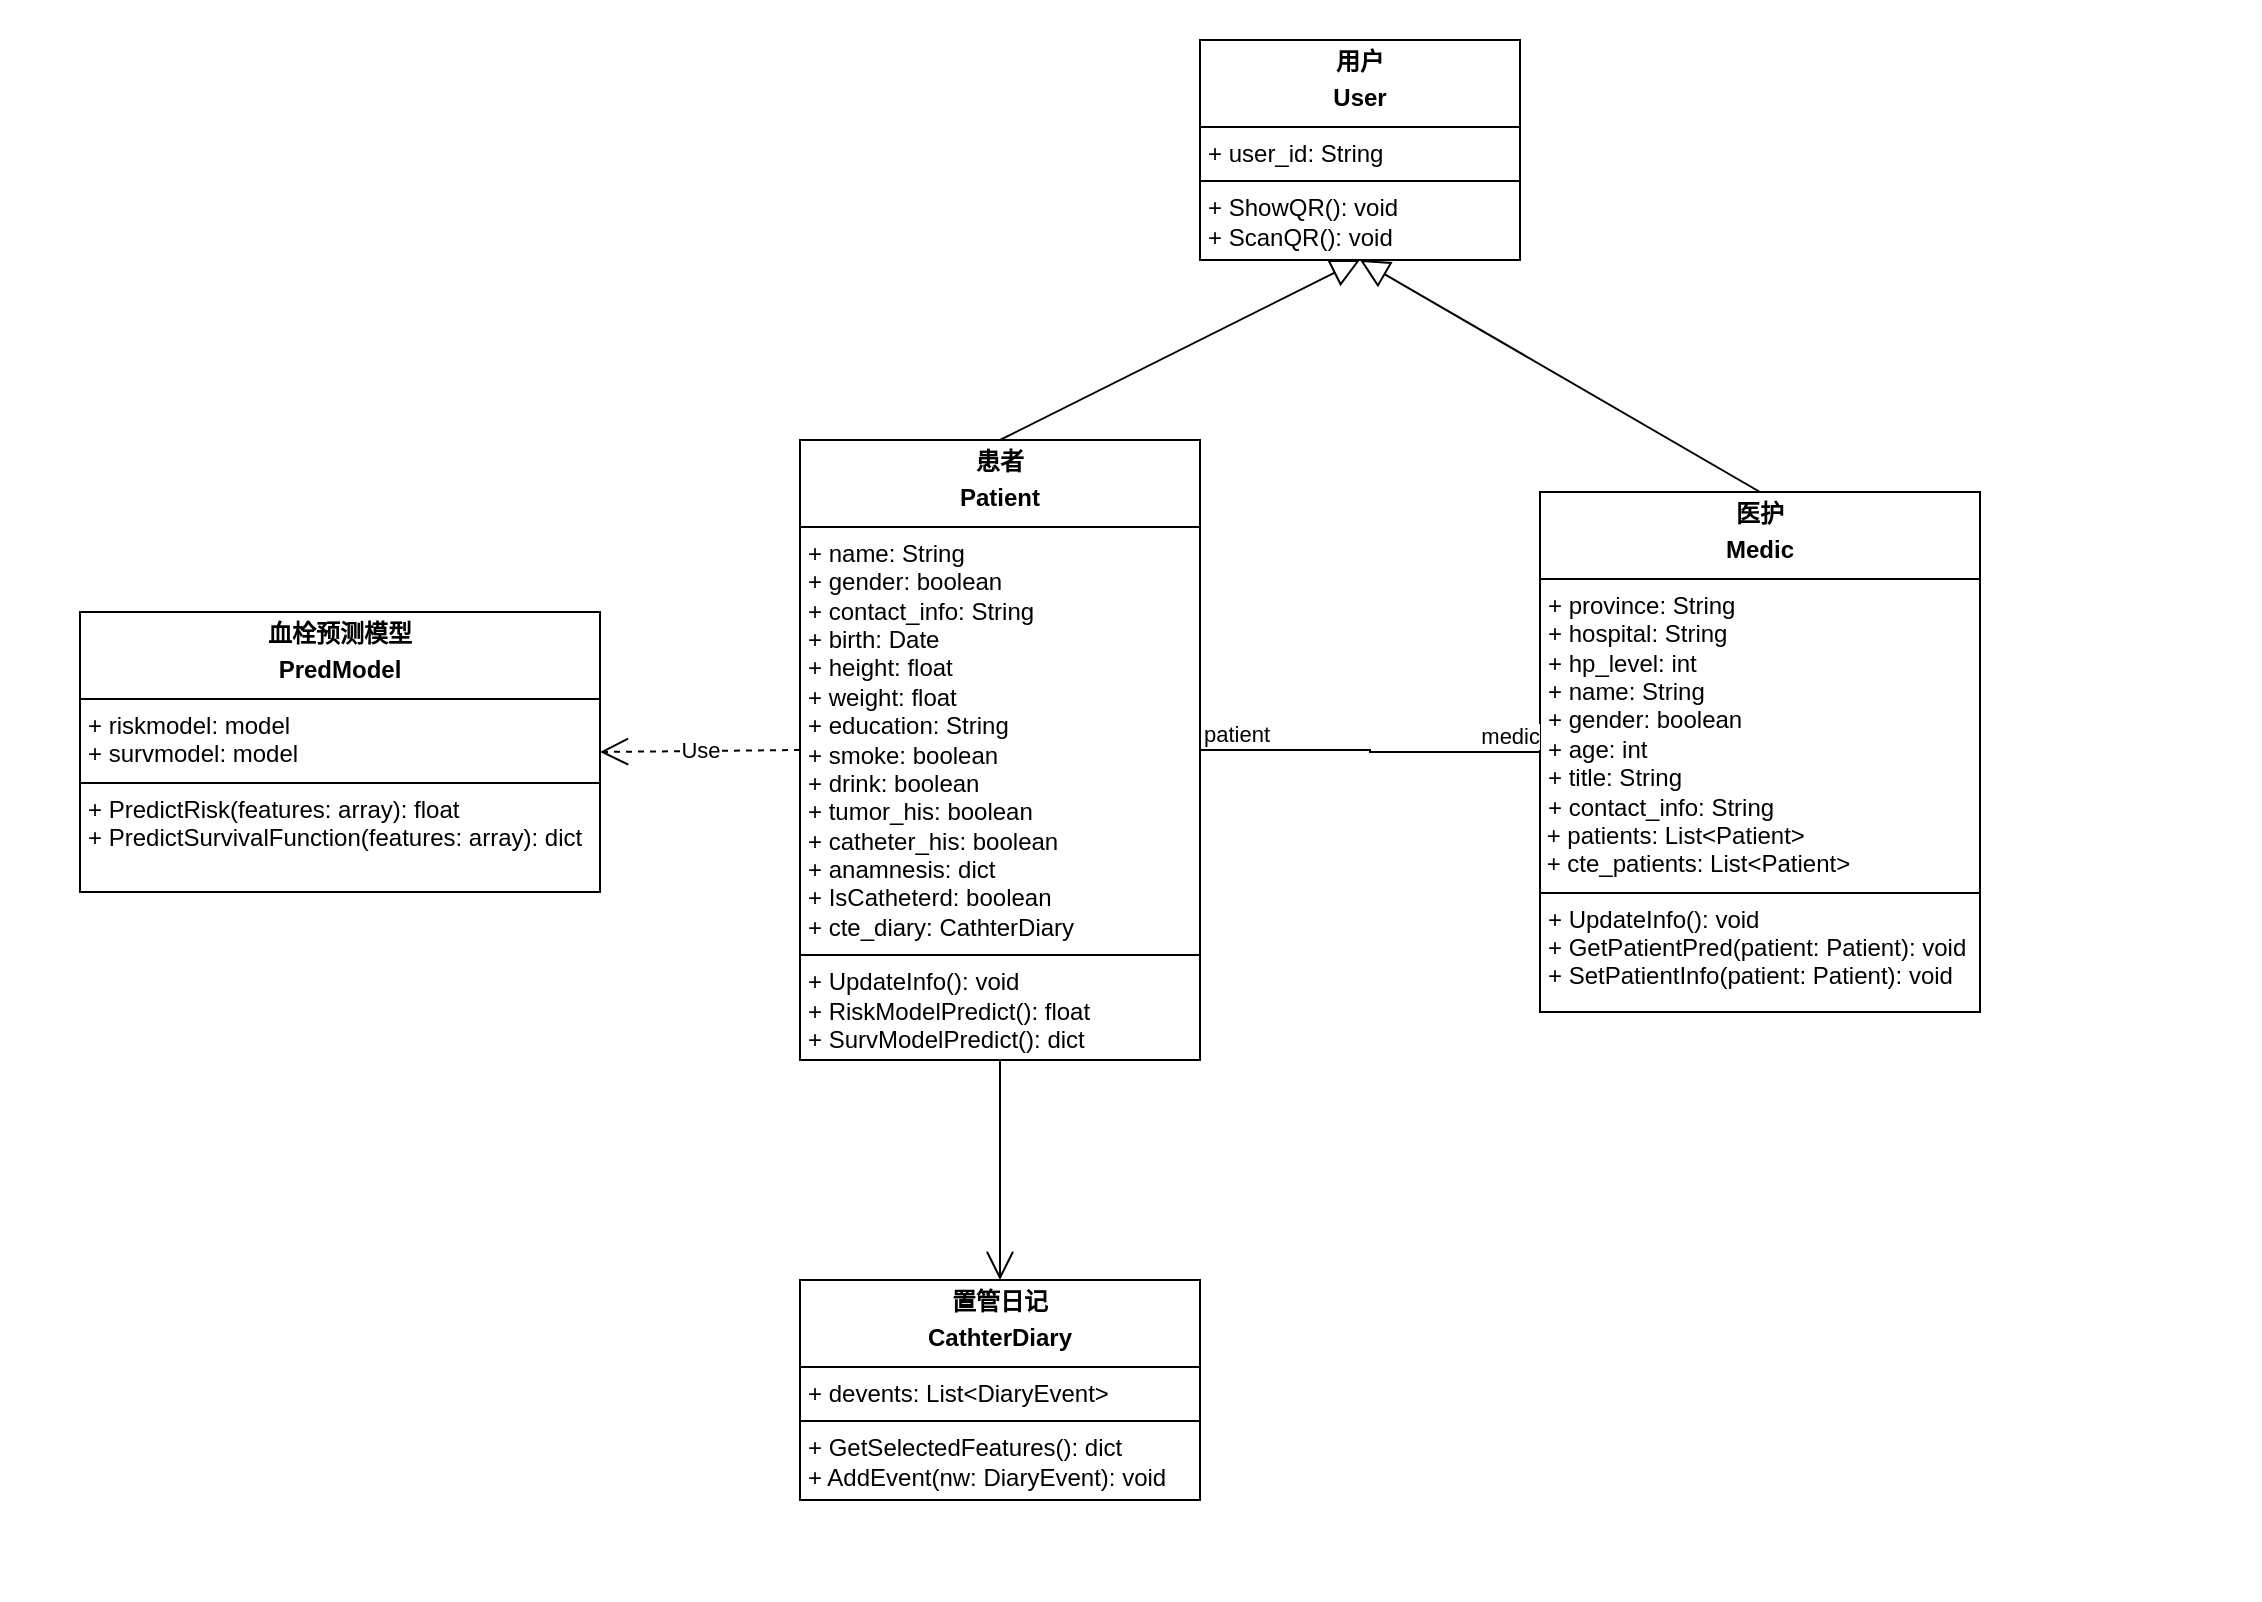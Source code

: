 <mxfile version="24.2.5" type="github">
  <diagram name="Page-1" id="9f46799a-70d6-7492-0946-bef42562c5a5">
    <mxGraphModel dx="2372" dy="686" grid="1" gridSize="10" guides="1" tooltips="1" connect="1" arrows="1" fold="1" page="1" pageScale="1" pageWidth="1100" pageHeight="850" background="none" math="0" shadow="0">
      <root>
        <mxCell id="0" />
        <mxCell id="1" parent="0" />
        <mxCell id="KEdp7Dv5nMZ1zNsUdraF-49" value="" style="rounded=0;whiteSpace=wrap;html=1;movable=1;resizable=1;rotatable=1;deletable=1;editable=1;locked=0;connectable=1;strokeColor=none;" vertex="1" parent="1">
          <mxGeometry x="-70" y="20" width="1130" height="800" as="geometry" />
        </mxCell>
        <mxCell id="KEdp7Dv5nMZ1zNsUdraF-30" value="&lt;p style=&quot;margin:0px;margin-top:4px;text-align:center;&quot;&gt;&lt;b&gt;置管日记&lt;/b&gt;&lt;/p&gt;&lt;p style=&quot;margin:0px;margin-top:4px;text-align:center;&quot;&gt;&lt;b&gt;CathterDiary&lt;/b&gt;&lt;/p&gt;&lt;hr size=&quot;1&quot; style=&quot;border-style:solid;&quot;&gt;&lt;p style=&quot;margin:0px;margin-left:4px;&quot;&gt;+ devents: List&amp;lt;DiaryEvent&amp;gt;&lt;/p&gt;&lt;hr size=&quot;1&quot; style=&quot;border-style:solid;&quot;&gt;&lt;p style=&quot;margin:0px;margin-left:4px;&quot;&gt;+ GetSelectedFeatures(): dict&lt;/p&gt;&lt;p style=&quot;margin:0px;margin-left:4px;&quot;&gt;+ AddEvent(nw: DiaryEvent): void&lt;/p&gt;" style="verticalAlign=top;align=left;overflow=fill;html=1;whiteSpace=wrap;" vertex="1" parent="1">
          <mxGeometry x="330" y="660" width="200" height="110" as="geometry" />
        </mxCell>
        <mxCell id="KEdp7Dv5nMZ1zNsUdraF-32" value="&lt;p style=&quot;margin:0px;margin-top:4px;text-align:center;&quot;&gt;&lt;b&gt;患者&lt;/b&gt;&lt;/p&gt;&lt;p style=&quot;margin:0px;margin-top:4px;text-align:center;&quot;&gt;&lt;b&gt;Patient&lt;/b&gt;&lt;/p&gt;&lt;hr size=&quot;1&quot; style=&quot;border-style:solid;&quot;&gt;&lt;p style=&quot;margin:0px;margin-left:4px;&quot;&gt;+ name: String&lt;/p&gt;&lt;p style=&quot;margin:0px;margin-left:4px;&quot;&gt;+ gender: boolean&lt;/p&gt;&lt;p style=&quot;margin:0px;margin-left:4px;&quot;&gt;+ contact_info: String&lt;/p&gt;&lt;p style=&quot;margin:0px;margin-left:4px;&quot;&gt;+ birth: Date&lt;/p&gt;&lt;p style=&quot;margin:0px;margin-left:4px;&quot;&gt;+ height: float&lt;/p&gt;&lt;p style=&quot;margin:0px;margin-left:4px;&quot;&gt;+ weight: float&lt;/p&gt;&lt;p style=&quot;margin:0px;margin-left:4px;&quot;&gt;+ education: String&lt;/p&gt;&lt;p style=&quot;margin:0px;margin-left:4px;&quot;&gt;+ smoke: boolean&lt;/p&gt;&lt;p style=&quot;margin:0px;margin-left:4px;&quot;&gt;+ drink: boolean&lt;/p&gt;&lt;p style=&quot;margin:0px;margin-left:4px;&quot;&gt;+ tumor_his: boolean&lt;/p&gt;&lt;p style=&quot;margin:0px;margin-left:4px;&quot;&gt;+ catheter_his: boolean&lt;/p&gt;&lt;p style=&quot;margin:0px;margin-left:4px;&quot;&gt;+ anamnesis: dict&lt;/p&gt;&lt;p style=&quot;margin:0px;margin-left:4px;&quot;&gt;+ IsCatheterd: boolean&lt;/p&gt;&lt;p style=&quot;margin:0px;margin-left:4px;&quot;&gt;+ cte_diary: CathterDiary&lt;/p&gt;&lt;hr size=&quot;1&quot; style=&quot;border-style:solid;&quot;&gt;&lt;p style=&quot;margin:0px;margin-left:4px;&quot;&gt;+ UpdateInfo(): void&lt;/p&gt;&lt;p style=&quot;margin:0px;margin-left:4px;&quot;&gt;+ RiskModelPredict(): float&lt;/p&gt;&lt;p style=&quot;margin:0px;margin-left:4px;&quot;&gt;+ SurvModelPredict(): dict&lt;/p&gt;" style="verticalAlign=top;align=left;overflow=fill;html=1;whiteSpace=wrap;" vertex="1" parent="1">
          <mxGeometry x="330" y="240" width="200" height="310" as="geometry" />
        </mxCell>
        <mxCell id="KEdp7Dv5nMZ1zNsUdraF-33" value="&lt;p style=&quot;margin:0px;margin-top:4px;text-align:center;&quot;&gt;&lt;b&gt;医护&lt;/b&gt;&lt;/p&gt;&lt;p style=&quot;margin:0px;margin-top:4px;text-align:center;&quot;&gt;&lt;b&gt;Medic&lt;/b&gt;&lt;/p&gt;&lt;hr size=&quot;1&quot; style=&quot;border-style:solid;&quot;&gt;&lt;p style=&quot;margin:0px;margin-left:4px;&quot;&gt;+ province: String&lt;/p&gt;&lt;p style=&quot;margin:0px;margin-left:4px;&quot;&gt;+ hospital: String&lt;/p&gt;&lt;p style=&quot;margin:0px;margin-left:4px;&quot;&gt;+ hp_level: int&lt;/p&gt;&lt;p style=&quot;margin:0px;margin-left:4px;&quot;&gt;+ name: String&lt;/p&gt;&lt;p style=&quot;margin:0px;margin-left:4px;&quot;&gt;+ gender: boolean&lt;/p&gt;&lt;p style=&quot;margin:0px;margin-left:4px;&quot;&gt;+ age: int&lt;/p&gt;&lt;p style=&quot;margin:0px;margin-left:4px;&quot;&gt;+ title: String&lt;/p&gt;&lt;p style=&quot;margin:0px;margin-left:4px;&quot;&gt;+ contact_info: String&lt;/p&gt;&amp;nbsp;+ patients: List&amp;lt;Patient&amp;gt;&lt;div&gt;&amp;nbsp;+ cte_patients: List&amp;lt;Patient&amp;gt;&lt;br&gt;&lt;hr size=&quot;1&quot; style=&quot;border-style:solid;&quot;&gt;&lt;p style=&quot;margin:0px;margin-left:4px;&quot;&gt;+ UpdateInfo(): void&lt;/p&gt;&lt;p style=&quot;margin:0px;margin-left:4px;&quot;&gt;+ GetPatientPred(patient: Patient): void&lt;/p&gt;&lt;p style=&quot;margin:0px;margin-left:4px;&quot;&gt;+ SetPatientInfo(patient: Patient): void&lt;/p&gt;&lt;p style=&quot;margin:0px;margin-left:4px;&quot;&gt;&lt;br&gt;&lt;/p&gt;&lt;/div&gt;" style="verticalAlign=top;align=left;overflow=fill;html=1;whiteSpace=wrap;" vertex="1" parent="1">
          <mxGeometry x="700" y="266" width="220" height="260" as="geometry" />
        </mxCell>
        <mxCell id="KEdp7Dv5nMZ1zNsUdraF-34" value="&lt;p style=&quot;margin:0px;margin-top:4px;text-align:center;&quot;&gt;&lt;b&gt;用户&lt;/b&gt;&lt;/p&gt;&lt;p style=&quot;margin:0px;margin-top:4px;text-align:center;&quot;&gt;&lt;b&gt;User&lt;/b&gt;&lt;/p&gt;&lt;hr size=&quot;1&quot; style=&quot;border-style:solid;&quot;&gt;&lt;p style=&quot;margin:0px;margin-left:4px;&quot;&gt;+ user_id: String&lt;/p&gt;&lt;hr size=&quot;1&quot; style=&quot;border-style:solid;&quot;&gt;&lt;p style=&quot;margin:0px;margin-left:4px;&quot;&gt;+ ShowQR(): void&lt;/p&gt;&lt;p style=&quot;margin:0px;margin-left:4px;&quot;&gt;+ ScanQR(): void&lt;/p&gt;" style="verticalAlign=top;align=left;overflow=fill;html=1;whiteSpace=wrap;" vertex="1" parent="1">
          <mxGeometry x="530" y="40" width="160" height="110" as="geometry" />
        </mxCell>
        <mxCell id="KEdp7Dv5nMZ1zNsUdraF-36" value="" style="edgeStyle=none;html=1;endSize=12;endArrow=block;endFill=0;rounded=0;exitX=0.5;exitY=0;exitDx=0;exitDy=0;entryX=0.5;entryY=1;entryDx=0;entryDy=0;" edge="1" parent="1" source="KEdp7Dv5nMZ1zNsUdraF-32" target="KEdp7Dv5nMZ1zNsUdraF-34">
          <mxGeometry width="160" relative="1" as="geometry">
            <mxPoint x="550" y="360" as="sourcePoint" />
            <mxPoint x="710" y="360" as="targetPoint" />
          </mxGeometry>
        </mxCell>
        <mxCell id="KEdp7Dv5nMZ1zNsUdraF-37" value="" style="edgeStyle=none;html=1;endSize=12;endArrow=block;endFill=0;rounded=0;exitX=0.5;exitY=0;exitDx=0;exitDy=0;entryX=0.5;entryY=1;entryDx=0;entryDy=0;" edge="1" parent="1" source="KEdp7Dv5nMZ1zNsUdraF-33" target="KEdp7Dv5nMZ1zNsUdraF-34">
          <mxGeometry width="160" relative="1" as="geometry">
            <mxPoint x="440" y="240" as="sourcePoint" />
            <mxPoint x="620" y="140" as="targetPoint" />
          </mxGeometry>
        </mxCell>
        <mxCell id="KEdp7Dv5nMZ1zNsUdraF-38" value="" style="endArrow=none;html=1;edgeStyle=orthogonalEdgeStyle;rounded=0;entryX=0;entryY=0.5;entryDx=0;entryDy=0;exitX=1;exitY=0.5;exitDx=0;exitDy=0;" edge="1" parent="1" source="KEdp7Dv5nMZ1zNsUdraF-32" target="KEdp7Dv5nMZ1zNsUdraF-33">
          <mxGeometry relative="1" as="geometry">
            <mxPoint x="540" y="410" as="sourcePoint" />
            <mxPoint x="720" y="420" as="targetPoint" />
          </mxGeometry>
        </mxCell>
        <mxCell id="KEdp7Dv5nMZ1zNsUdraF-39" value="patient" style="edgeLabel;resizable=0;html=1;align=left;verticalAlign=bottom;" connectable="0" vertex="1" parent="KEdp7Dv5nMZ1zNsUdraF-38">
          <mxGeometry x="-1" relative="1" as="geometry" />
        </mxCell>
        <mxCell id="KEdp7Dv5nMZ1zNsUdraF-40" value="medic" style="edgeLabel;resizable=0;html=1;align=right;verticalAlign=bottom;" connectable="0" vertex="1" parent="KEdp7Dv5nMZ1zNsUdraF-38">
          <mxGeometry x="1" relative="1" as="geometry" />
        </mxCell>
        <mxCell id="KEdp7Dv5nMZ1zNsUdraF-44" value="" style="endArrow=open;endFill=1;endSize=12;html=1;rounded=0;exitX=0.5;exitY=1;exitDx=0;exitDy=0;entryX=0.5;entryY=0;entryDx=0;entryDy=0;" edge="1" parent="1" source="KEdp7Dv5nMZ1zNsUdraF-32" target="KEdp7Dv5nMZ1zNsUdraF-30">
          <mxGeometry width="160" relative="1" as="geometry">
            <mxPoint x="520" y="650" as="sourcePoint" />
            <mxPoint x="430" y="740" as="targetPoint" />
          </mxGeometry>
        </mxCell>
        <mxCell id="KEdp7Dv5nMZ1zNsUdraF-50" value="Use" style="endArrow=open;endSize=12;dashed=1;html=1;rounded=0;exitX=0;exitY=0.5;exitDx=0;exitDy=0;entryX=1;entryY=0.5;entryDx=0;entryDy=0;" edge="1" parent="1" source="KEdp7Dv5nMZ1zNsUdraF-32" target="KEdp7Dv5nMZ1zNsUdraF-51">
          <mxGeometry width="160" relative="1" as="geometry">
            <mxPoint x="70" y="350" as="sourcePoint" />
            <mxPoint x="260" y="390" as="targetPoint" />
          </mxGeometry>
        </mxCell>
        <mxCell id="KEdp7Dv5nMZ1zNsUdraF-51" value="&lt;p style=&quot;margin:0px;margin-top:4px;text-align:center;&quot;&gt;&lt;b&gt;血栓预测模型&lt;/b&gt;&lt;/p&gt;&lt;p style=&quot;margin:0px;margin-top:4px;text-align:center;&quot;&gt;&lt;b&gt;PredModel&lt;/b&gt;&lt;/p&gt;&lt;hr size=&quot;1&quot; style=&quot;border-style:solid;&quot;&gt;&lt;p style=&quot;margin:0px;margin-left:4px;&quot;&gt;+ riskmodel: model&lt;/p&gt;&lt;p style=&quot;margin:0px;margin-left:4px;&quot;&gt;+ survmodel: model&lt;/p&gt;&lt;hr size=&quot;1&quot; style=&quot;border-style:solid;&quot;&gt;&lt;p style=&quot;margin:0px;margin-left:4px;&quot;&gt;+ PredictRisk(features: array): float&lt;/p&gt;&lt;p style=&quot;margin:0px;margin-left:4px;&quot;&gt;+ PredictSurvivalFunction(features: array): dict&lt;/p&gt;" style="verticalAlign=top;align=left;overflow=fill;html=1;whiteSpace=wrap;" vertex="1" parent="1">
          <mxGeometry x="-30" y="326" width="260" height="140" as="geometry" />
        </mxCell>
      </root>
    </mxGraphModel>
  </diagram>
</mxfile>
